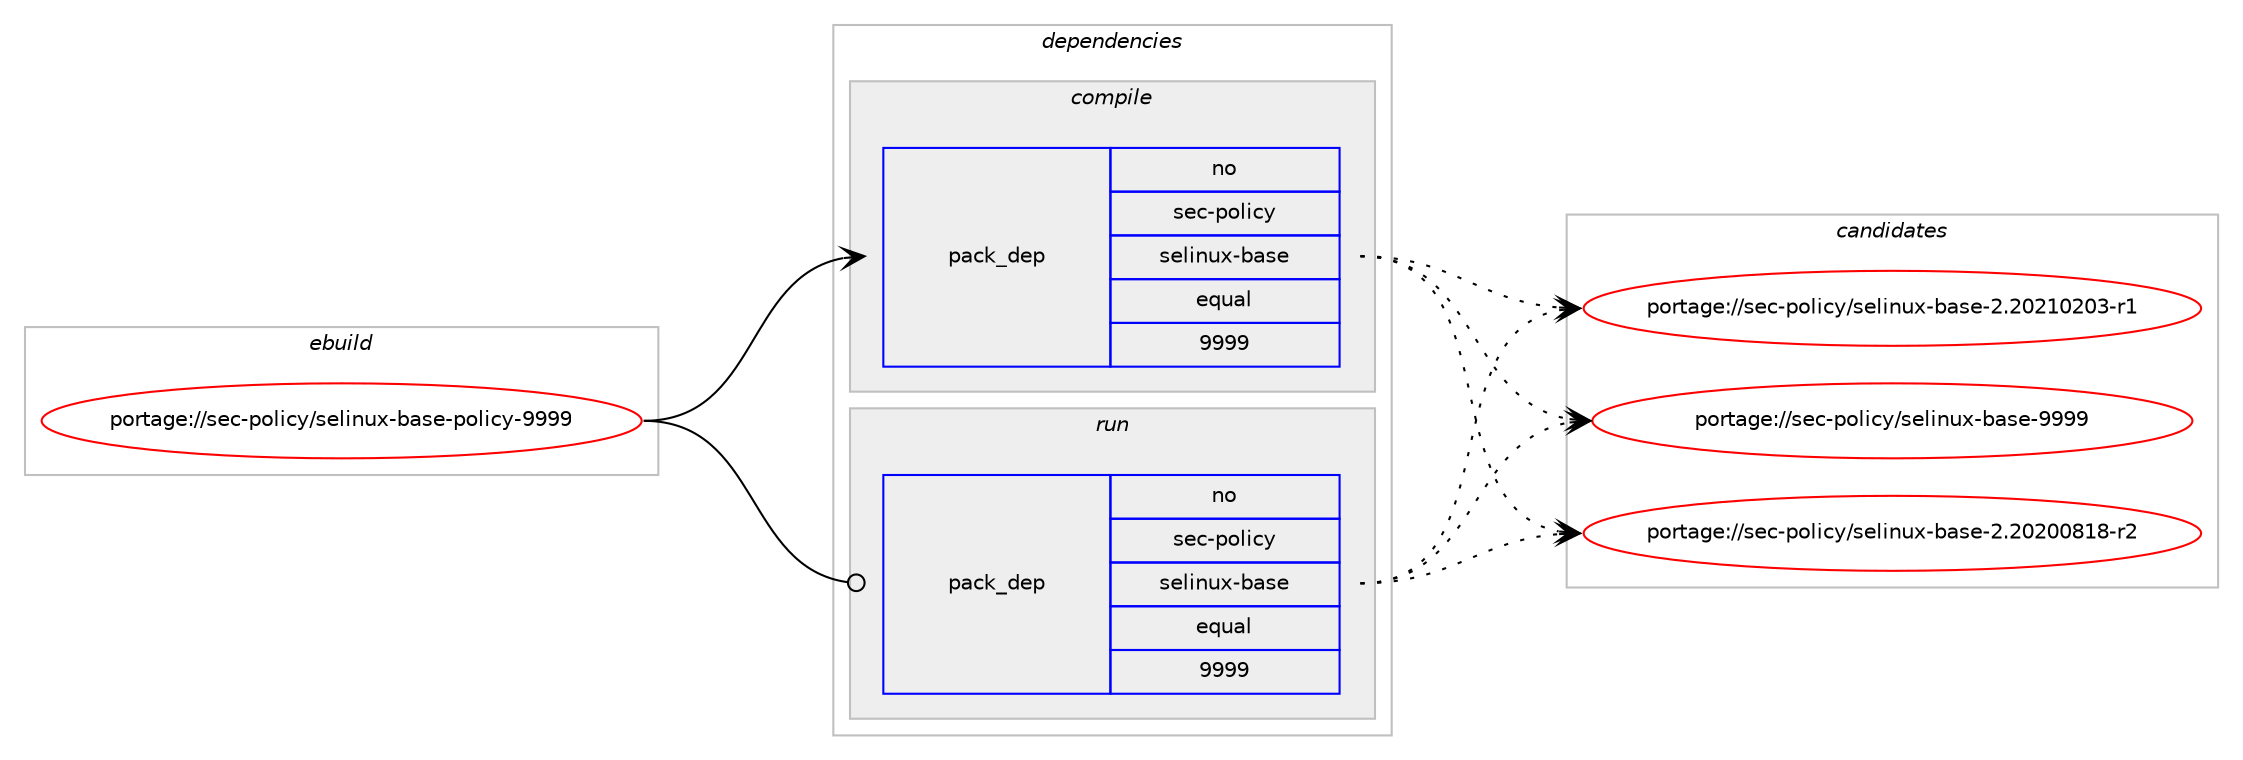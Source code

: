 digraph prolog {

# *************
# Graph options
# *************

newrank=true;
concentrate=true;
compound=true;
graph [rankdir=LR,fontname=Helvetica,fontsize=10,ranksep=1.5];#, ranksep=2.5, nodesep=0.2];
edge  [arrowhead=vee];
node  [fontname=Helvetica,fontsize=10];

# **********
# The ebuild
# **********

subgraph cluster_leftcol {
color=gray;
rank=same;
label=<<i>ebuild</i>>;
id [label="portage://sec-policy/selinux-base-policy-9999", color=red, width=4, href="../sec-policy/selinux-base-policy-9999.svg"];
}

# ****************
# The dependencies
# ****************

subgraph cluster_midcol {
color=gray;
label=<<i>dependencies</i>>;
subgraph cluster_compile {
fillcolor="#eeeeee";
style=filled;
label=<<i>compile</i>>;
subgraph pack252 {
dependency373 [label=<<TABLE BORDER="0" CELLBORDER="1" CELLSPACING="0" CELLPADDING="4" WIDTH="220"><TR><TD ROWSPAN="6" CELLPADDING="30">pack_dep</TD></TR><TR><TD WIDTH="110">no</TD></TR><TR><TD>sec-policy</TD></TR><TR><TD>selinux-base</TD></TR><TR><TD>equal</TD></TR><TR><TD>9999</TD></TR></TABLE>>, shape=none, color=blue];
}
id:e -> dependency373:w [weight=20,style="solid",arrowhead="vee"];
}
subgraph cluster_compileandrun {
fillcolor="#eeeeee";
style=filled;
label=<<i>compile and run</i>>;
}
subgraph cluster_run {
fillcolor="#eeeeee";
style=filled;
label=<<i>run</i>>;
subgraph pack253 {
dependency374 [label=<<TABLE BORDER="0" CELLBORDER="1" CELLSPACING="0" CELLPADDING="4" WIDTH="220"><TR><TD ROWSPAN="6" CELLPADDING="30">pack_dep</TD></TR><TR><TD WIDTH="110">no</TD></TR><TR><TD>sec-policy</TD></TR><TR><TD>selinux-base</TD></TR><TR><TD>equal</TD></TR><TR><TD>9999</TD></TR></TABLE>>, shape=none, color=blue];
}
id:e -> dependency374:w [weight=20,style="solid",arrowhead="odot"];
}
}

# **************
# The candidates
# **************

subgraph cluster_choices {
rank=same;
color=gray;
label=<<i>candidates</i>>;

subgraph choice252 {
color=black;
nodesep=1;
choice1151019945112111108105991214711510110810511011712045989711510145504650485048485649564511450 [label="portage://sec-policy/selinux-base-2.20200818-r2", color=red, width=4,href="../sec-policy/selinux-base-2.20200818-r2.svg"];
choice1151019945112111108105991214711510110810511011712045989711510145504650485049485048514511449 [label="portage://sec-policy/selinux-base-2.20210203-r1", color=red, width=4,href="../sec-policy/selinux-base-2.20210203-r1.svg"];
choice115101994511211110810599121471151011081051101171204598971151014557575757 [label="portage://sec-policy/selinux-base-9999", color=red, width=4,href="../sec-policy/selinux-base-9999.svg"];
dependency373:e -> choice1151019945112111108105991214711510110810511011712045989711510145504650485048485649564511450:w [style=dotted,weight="100"];
dependency373:e -> choice1151019945112111108105991214711510110810511011712045989711510145504650485049485048514511449:w [style=dotted,weight="100"];
dependency373:e -> choice115101994511211110810599121471151011081051101171204598971151014557575757:w [style=dotted,weight="100"];
}
subgraph choice253 {
color=black;
nodesep=1;
choice1151019945112111108105991214711510110810511011712045989711510145504650485048485649564511450 [label="portage://sec-policy/selinux-base-2.20200818-r2", color=red, width=4,href="../sec-policy/selinux-base-2.20200818-r2.svg"];
choice1151019945112111108105991214711510110810511011712045989711510145504650485049485048514511449 [label="portage://sec-policy/selinux-base-2.20210203-r1", color=red, width=4,href="../sec-policy/selinux-base-2.20210203-r1.svg"];
choice115101994511211110810599121471151011081051101171204598971151014557575757 [label="portage://sec-policy/selinux-base-9999", color=red, width=4,href="../sec-policy/selinux-base-9999.svg"];
dependency374:e -> choice1151019945112111108105991214711510110810511011712045989711510145504650485048485649564511450:w [style=dotted,weight="100"];
dependency374:e -> choice1151019945112111108105991214711510110810511011712045989711510145504650485049485048514511449:w [style=dotted,weight="100"];
dependency374:e -> choice115101994511211110810599121471151011081051101171204598971151014557575757:w [style=dotted,weight="100"];
}
}

}
